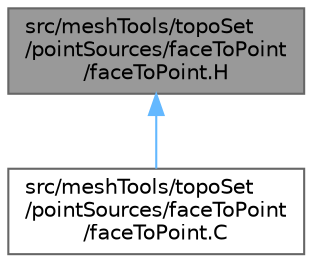 digraph "src/meshTools/topoSet/pointSources/faceToPoint/faceToPoint.H"
{
 // LATEX_PDF_SIZE
  bgcolor="transparent";
  edge [fontname=Helvetica,fontsize=10,labelfontname=Helvetica,labelfontsize=10];
  node [fontname=Helvetica,fontsize=10,shape=box,height=0.2,width=0.4];
  Node1 [id="Node000001",label="src/meshTools/topoSet\l/pointSources/faceToPoint\l/faceToPoint.H",height=0.2,width=0.4,color="gray40", fillcolor="grey60", style="filled", fontcolor="black",tooltip=" "];
  Node1 -> Node2 [id="edge1_Node000001_Node000002",dir="back",color="steelblue1",style="solid",tooltip=" "];
  Node2 [id="Node000002",label="src/meshTools/topoSet\l/pointSources/faceToPoint\l/faceToPoint.C",height=0.2,width=0.4,color="grey40", fillcolor="white", style="filled",URL="$faceToPoint_8C.html",tooltip=" "];
}
